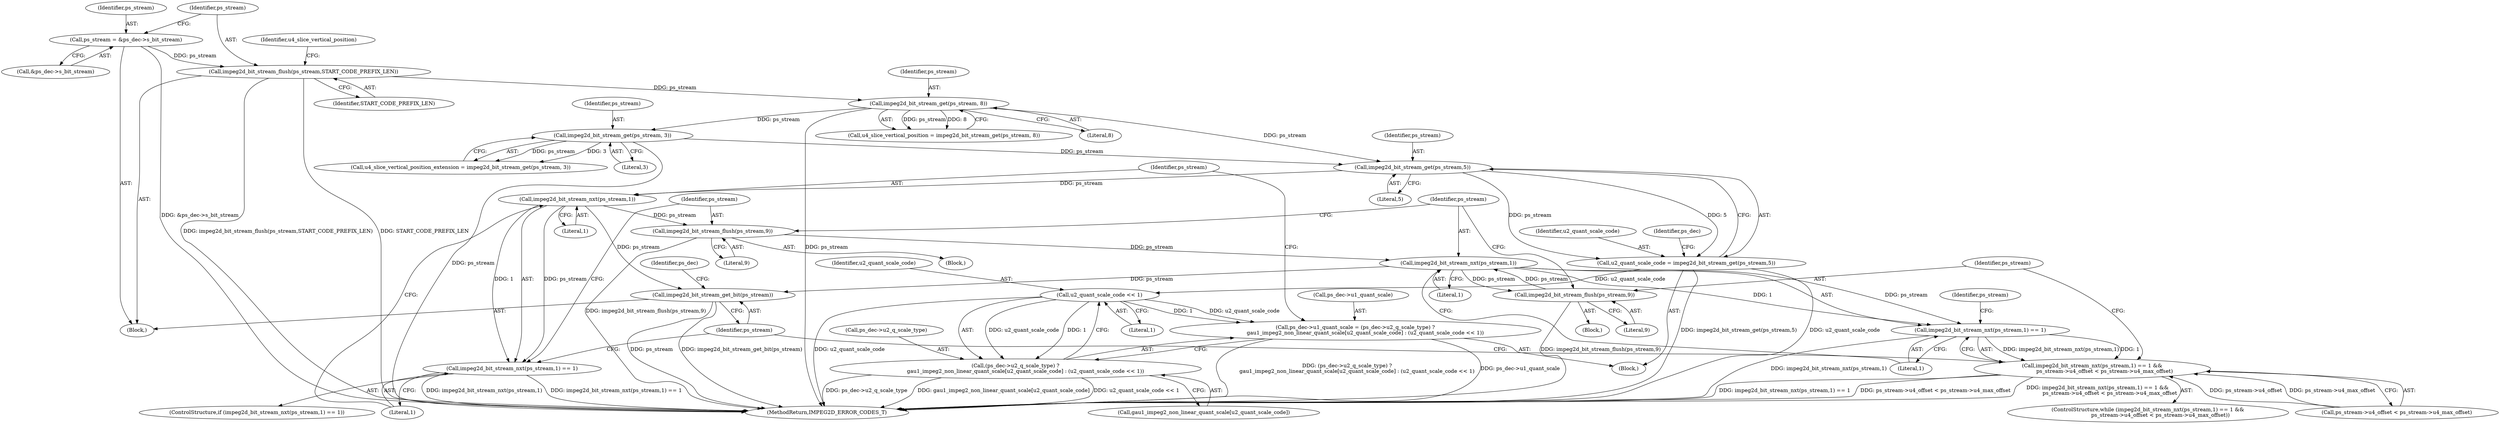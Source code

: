 digraph "0_Android_ffab15eb80630dc799eb410855c93525b75233c3_5@pointer" {
"1000197" [label="(Call,impeg2d_bit_stream_get(ps_stream,5))"];
"1000138" [label="(Call,impeg2d_bit_stream_get(ps_stream, 8))"];
"1000133" [label="(Call,impeg2d_bit_stream_flush(ps_stream,START_CODE_PREFIX_LEN))"];
"1000127" [label="(Call,ps_stream = &ps_dec->s_bit_stream)"];
"1000148" [label="(Call,impeg2d_bit_stream_get(ps_stream, 3))"];
"1000195" [label="(Call,u2_quant_scale_code = impeg2d_bit_stream_get(ps_stream,5))"];
"1000211" [label="(Call,u2_quant_scale_code << 1)"];
"1000200" [label="(Call,ps_dec->u1_quant_scale = (ps_dec->u2_q_scale_type) ?\n            gau1_impeg2_non_linear_quant_scale[u2_quant_scale_code] : (u2_quant_scale_code << 1))"];
"1000204" [label="(Call,(ps_dec->u2_q_scale_type) ?\n            gau1_impeg2_non_linear_quant_scale[u2_quant_scale_code] : (u2_quant_scale_code << 1))"];
"1000216" [label="(Call,impeg2d_bit_stream_nxt(ps_stream,1))"];
"1000215" [label="(Call,impeg2d_bit_stream_nxt(ps_stream,1) == 1)"];
"1000221" [label="(Call,impeg2d_bit_stream_flush(ps_stream,9))"];
"1000227" [label="(Call,impeg2d_bit_stream_nxt(ps_stream,1))"];
"1000226" [label="(Call,impeg2d_bit_stream_nxt(ps_stream,1) == 1)"];
"1000225" [label="(Call,impeg2d_bit_stream_nxt(ps_stream,1) == 1 &&\n               ps_stream->u4_offset < ps_stream->u4_max_offset)"];
"1000239" [label="(Call,impeg2d_bit_stream_flush(ps_stream,9))"];
"1000242" [label="(Call,impeg2d_bit_stream_get_bit(ps_stream))"];
"1000197" [label="(Call,impeg2d_bit_stream_get(ps_stream,5))"];
"1000139" [label="(Identifier,ps_stream)"];
"1000242" [label="(Call,impeg2d_bit_stream_get_bit(ps_stream))"];
"1000198" [label="(Identifier,ps_stream)"];
"1000196" [label="(Identifier,u2_quant_scale_code)"];
"1000224" [label="(ControlStructure,while (impeg2d_bit_stream_nxt(ps_stream,1) == 1 &&\n               ps_stream->u4_offset < ps_stream->u4_max_offset))"];
"1000243" [label="(Identifier,ps_stream)"];
"1000128" [label="(Identifier,ps_stream)"];
"1000220" [label="(Block,)"];
"1000247" [label="(Identifier,ps_dec)"];
"1000221" [label="(Call,impeg2d_bit_stream_flush(ps_stream,9))"];
"1000122" [label="(Block,)"];
"1000137" [label="(Identifier,u4_slice_vertical_position)"];
"1000212" [label="(Identifier,u2_quant_scale_code)"];
"1000223" [label="(Literal,9)"];
"1000215" [label="(Call,impeg2d_bit_stream_nxt(ps_stream,1) == 1)"];
"1000222" [label="(Identifier,ps_stream)"];
"1000205" [label="(Call,ps_dec->u2_q_scale_type)"];
"1000225" [label="(Call,impeg2d_bit_stream_nxt(ps_stream,1) == 1 &&\n               ps_stream->u4_offset < ps_stream->u4_max_offset)"];
"1000204" [label="(Call,(ps_dec->u2_q_scale_type) ?\n            gau1_impeg2_non_linear_quant_scale[u2_quant_scale_code] : (u2_quant_scale_code << 1))"];
"1000213" [label="(Literal,1)"];
"1000140" [label="(Literal,8)"];
"1000219" [label="(Literal,1)"];
"1000136" [label="(Call,u4_slice_vertical_position = impeg2d_bit_stream_get(ps_stream, 8))"];
"1000148" [label="(Call,impeg2d_bit_stream_get(ps_stream, 3))"];
"1000135" [label="(Identifier,START_CODE_PREFIX_LEN)"];
"1000138" [label="(Call,impeg2d_bit_stream_get(ps_stream, 8))"];
"1000216" [label="(Call,impeg2d_bit_stream_nxt(ps_stream,1))"];
"1000214" [label="(ControlStructure,if (impeg2d_bit_stream_nxt(ps_stream,1) == 1))"];
"1000200" [label="(Call,ps_dec->u1_quant_scale = (ps_dec->u2_q_scale_type) ?\n            gau1_impeg2_non_linear_quant_scale[u2_quant_scale_code] : (u2_quant_scale_code << 1))"];
"1000230" [label="(Literal,1)"];
"1000146" [label="(Call,u4_slice_vertical_position_extension = impeg2d_bit_stream_get(ps_stream, 3))"];
"1000211" [label="(Call,u2_quant_scale_code << 1)"];
"1000129" [label="(Call,&ps_dec->s_bit_stream)"];
"1000217" [label="(Identifier,ps_stream)"];
"1000133" [label="(Call,impeg2d_bit_stream_flush(ps_stream,START_CODE_PREFIX_LEN))"];
"1000229" [label="(Literal,1)"];
"1000240" [label="(Identifier,ps_stream)"];
"1000127" [label="(Call,ps_stream = &ps_dec->s_bit_stream)"];
"1000304" [label="(MethodReturn,IMPEG2D_ERROR_CODES_T)"];
"1000228" [label="(Identifier,ps_stream)"];
"1000202" [label="(Identifier,ps_dec)"];
"1000149" [label="(Identifier,ps_stream)"];
"1000233" [label="(Identifier,ps_stream)"];
"1000241" [label="(Literal,9)"];
"1000195" [label="(Call,u2_quant_scale_code = impeg2d_bit_stream_get(ps_stream,5))"];
"1000238" [label="(Block,)"];
"1000201" [label="(Call,ps_dec->u1_quant_scale)"];
"1000226" [label="(Call,impeg2d_bit_stream_nxt(ps_stream,1) == 1)"];
"1000134" [label="(Identifier,ps_stream)"];
"1000231" [label="(Call,ps_stream->u4_offset < ps_stream->u4_max_offset)"];
"1000218" [label="(Literal,1)"];
"1000150" [label="(Literal,3)"];
"1000208" [label="(Call,gau1_impeg2_non_linear_quant_scale[u2_quant_scale_code])"];
"1000199" [label="(Literal,5)"];
"1000193" [label="(Block,)"];
"1000239" [label="(Call,impeg2d_bit_stream_flush(ps_stream,9))"];
"1000227" [label="(Call,impeg2d_bit_stream_nxt(ps_stream,1))"];
"1000197" -> "1000195"  [label="AST: "];
"1000197" -> "1000199"  [label="CFG: "];
"1000198" -> "1000197"  [label="AST: "];
"1000199" -> "1000197"  [label="AST: "];
"1000195" -> "1000197"  [label="CFG: "];
"1000197" -> "1000195"  [label="DDG: ps_stream"];
"1000197" -> "1000195"  [label="DDG: 5"];
"1000138" -> "1000197"  [label="DDG: ps_stream"];
"1000148" -> "1000197"  [label="DDG: ps_stream"];
"1000197" -> "1000216"  [label="DDG: ps_stream"];
"1000138" -> "1000136"  [label="AST: "];
"1000138" -> "1000140"  [label="CFG: "];
"1000139" -> "1000138"  [label="AST: "];
"1000140" -> "1000138"  [label="AST: "];
"1000136" -> "1000138"  [label="CFG: "];
"1000138" -> "1000304"  [label="DDG: ps_stream"];
"1000138" -> "1000136"  [label="DDG: ps_stream"];
"1000138" -> "1000136"  [label="DDG: 8"];
"1000133" -> "1000138"  [label="DDG: ps_stream"];
"1000138" -> "1000148"  [label="DDG: ps_stream"];
"1000133" -> "1000122"  [label="AST: "];
"1000133" -> "1000135"  [label="CFG: "];
"1000134" -> "1000133"  [label="AST: "];
"1000135" -> "1000133"  [label="AST: "];
"1000137" -> "1000133"  [label="CFG: "];
"1000133" -> "1000304"  [label="DDG: impeg2d_bit_stream_flush(ps_stream,START_CODE_PREFIX_LEN)"];
"1000133" -> "1000304"  [label="DDG: START_CODE_PREFIX_LEN"];
"1000127" -> "1000133"  [label="DDG: ps_stream"];
"1000127" -> "1000122"  [label="AST: "];
"1000127" -> "1000129"  [label="CFG: "];
"1000128" -> "1000127"  [label="AST: "];
"1000129" -> "1000127"  [label="AST: "];
"1000134" -> "1000127"  [label="CFG: "];
"1000127" -> "1000304"  [label="DDG: &ps_dec->s_bit_stream"];
"1000148" -> "1000146"  [label="AST: "];
"1000148" -> "1000150"  [label="CFG: "];
"1000149" -> "1000148"  [label="AST: "];
"1000150" -> "1000148"  [label="AST: "];
"1000146" -> "1000148"  [label="CFG: "];
"1000148" -> "1000304"  [label="DDG: ps_stream"];
"1000148" -> "1000146"  [label="DDG: ps_stream"];
"1000148" -> "1000146"  [label="DDG: 3"];
"1000195" -> "1000193"  [label="AST: "];
"1000196" -> "1000195"  [label="AST: "];
"1000202" -> "1000195"  [label="CFG: "];
"1000195" -> "1000304"  [label="DDG: impeg2d_bit_stream_get(ps_stream,5)"];
"1000195" -> "1000304"  [label="DDG: u2_quant_scale_code"];
"1000195" -> "1000211"  [label="DDG: u2_quant_scale_code"];
"1000211" -> "1000204"  [label="AST: "];
"1000211" -> "1000213"  [label="CFG: "];
"1000212" -> "1000211"  [label="AST: "];
"1000213" -> "1000211"  [label="AST: "];
"1000204" -> "1000211"  [label="CFG: "];
"1000211" -> "1000304"  [label="DDG: u2_quant_scale_code"];
"1000211" -> "1000200"  [label="DDG: u2_quant_scale_code"];
"1000211" -> "1000200"  [label="DDG: 1"];
"1000211" -> "1000204"  [label="DDG: u2_quant_scale_code"];
"1000211" -> "1000204"  [label="DDG: 1"];
"1000200" -> "1000193"  [label="AST: "];
"1000200" -> "1000204"  [label="CFG: "];
"1000201" -> "1000200"  [label="AST: "];
"1000204" -> "1000200"  [label="AST: "];
"1000217" -> "1000200"  [label="CFG: "];
"1000200" -> "1000304"  [label="DDG: (ps_dec->u2_q_scale_type) ?\n            gau1_impeg2_non_linear_quant_scale[u2_quant_scale_code] : (u2_quant_scale_code << 1)"];
"1000200" -> "1000304"  [label="DDG: ps_dec->u1_quant_scale"];
"1000204" -> "1000208"  [label="CFG: "];
"1000205" -> "1000204"  [label="AST: "];
"1000208" -> "1000204"  [label="AST: "];
"1000204" -> "1000304"  [label="DDG: gau1_impeg2_non_linear_quant_scale[u2_quant_scale_code]"];
"1000204" -> "1000304"  [label="DDG: u2_quant_scale_code << 1"];
"1000204" -> "1000304"  [label="DDG: ps_dec->u2_q_scale_type"];
"1000216" -> "1000215"  [label="AST: "];
"1000216" -> "1000218"  [label="CFG: "];
"1000217" -> "1000216"  [label="AST: "];
"1000218" -> "1000216"  [label="AST: "];
"1000219" -> "1000216"  [label="CFG: "];
"1000216" -> "1000215"  [label="DDG: ps_stream"];
"1000216" -> "1000215"  [label="DDG: 1"];
"1000216" -> "1000221"  [label="DDG: ps_stream"];
"1000216" -> "1000242"  [label="DDG: ps_stream"];
"1000215" -> "1000214"  [label="AST: "];
"1000215" -> "1000219"  [label="CFG: "];
"1000219" -> "1000215"  [label="AST: "];
"1000222" -> "1000215"  [label="CFG: "];
"1000243" -> "1000215"  [label="CFG: "];
"1000215" -> "1000304"  [label="DDG: impeg2d_bit_stream_nxt(ps_stream,1)"];
"1000215" -> "1000304"  [label="DDG: impeg2d_bit_stream_nxt(ps_stream,1) == 1"];
"1000221" -> "1000220"  [label="AST: "];
"1000221" -> "1000223"  [label="CFG: "];
"1000222" -> "1000221"  [label="AST: "];
"1000223" -> "1000221"  [label="AST: "];
"1000228" -> "1000221"  [label="CFG: "];
"1000221" -> "1000304"  [label="DDG: impeg2d_bit_stream_flush(ps_stream,9)"];
"1000221" -> "1000227"  [label="DDG: ps_stream"];
"1000227" -> "1000226"  [label="AST: "];
"1000227" -> "1000229"  [label="CFG: "];
"1000228" -> "1000227"  [label="AST: "];
"1000229" -> "1000227"  [label="AST: "];
"1000230" -> "1000227"  [label="CFG: "];
"1000227" -> "1000226"  [label="DDG: ps_stream"];
"1000227" -> "1000226"  [label="DDG: 1"];
"1000239" -> "1000227"  [label="DDG: ps_stream"];
"1000227" -> "1000239"  [label="DDG: ps_stream"];
"1000227" -> "1000242"  [label="DDG: ps_stream"];
"1000226" -> "1000225"  [label="AST: "];
"1000226" -> "1000230"  [label="CFG: "];
"1000230" -> "1000226"  [label="AST: "];
"1000233" -> "1000226"  [label="CFG: "];
"1000225" -> "1000226"  [label="CFG: "];
"1000226" -> "1000304"  [label="DDG: impeg2d_bit_stream_nxt(ps_stream,1)"];
"1000226" -> "1000225"  [label="DDG: impeg2d_bit_stream_nxt(ps_stream,1)"];
"1000226" -> "1000225"  [label="DDG: 1"];
"1000225" -> "1000224"  [label="AST: "];
"1000225" -> "1000231"  [label="CFG: "];
"1000231" -> "1000225"  [label="AST: "];
"1000240" -> "1000225"  [label="CFG: "];
"1000243" -> "1000225"  [label="CFG: "];
"1000225" -> "1000304"  [label="DDG: ps_stream->u4_offset < ps_stream->u4_max_offset"];
"1000225" -> "1000304"  [label="DDG: impeg2d_bit_stream_nxt(ps_stream,1) == 1 &&\n               ps_stream->u4_offset < ps_stream->u4_max_offset"];
"1000225" -> "1000304"  [label="DDG: impeg2d_bit_stream_nxt(ps_stream,1) == 1"];
"1000231" -> "1000225"  [label="DDG: ps_stream->u4_offset"];
"1000231" -> "1000225"  [label="DDG: ps_stream->u4_max_offset"];
"1000239" -> "1000238"  [label="AST: "];
"1000239" -> "1000241"  [label="CFG: "];
"1000240" -> "1000239"  [label="AST: "];
"1000241" -> "1000239"  [label="AST: "];
"1000228" -> "1000239"  [label="CFG: "];
"1000239" -> "1000304"  [label="DDG: impeg2d_bit_stream_flush(ps_stream,9)"];
"1000242" -> "1000122"  [label="AST: "];
"1000242" -> "1000243"  [label="CFG: "];
"1000243" -> "1000242"  [label="AST: "];
"1000247" -> "1000242"  [label="CFG: "];
"1000242" -> "1000304"  [label="DDG: ps_stream"];
"1000242" -> "1000304"  [label="DDG: impeg2d_bit_stream_get_bit(ps_stream)"];
}
